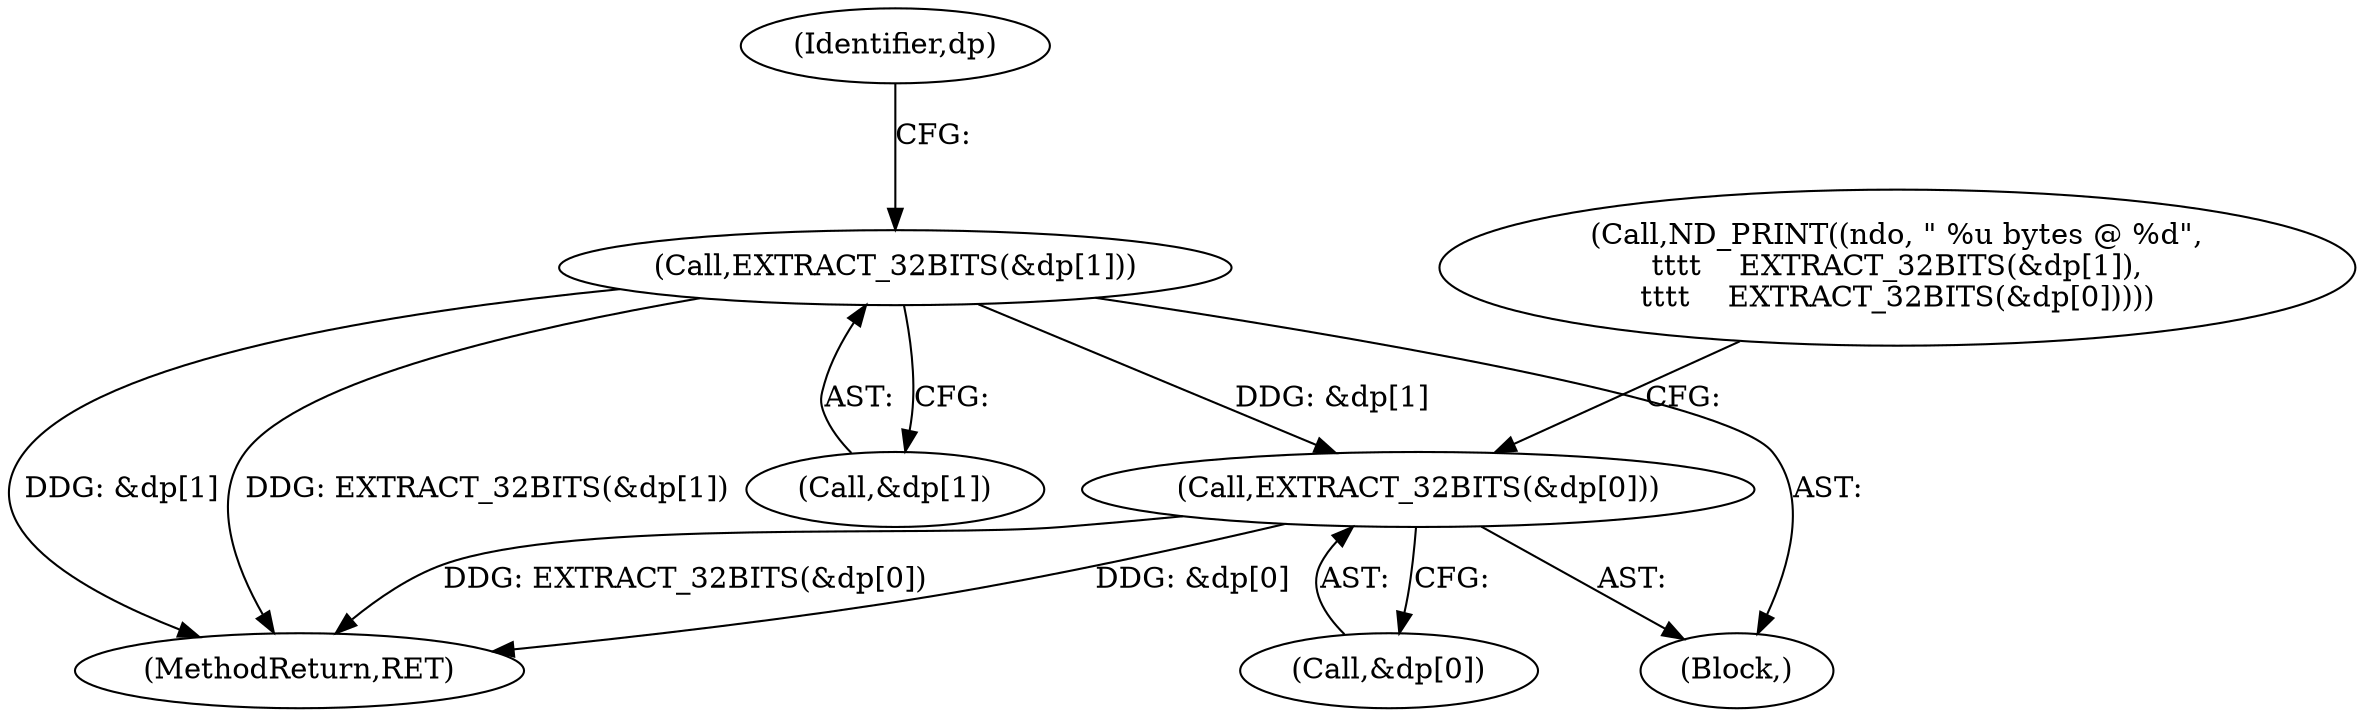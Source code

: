 digraph "0_tcpdump_19d25dd8781620cd41bf178a5e2e27fc1cf242d0_0@array" {
"1000788" [label="(Call,EXTRACT_32BITS(&dp[0]))"];
"1000783" [label="(Call,EXTRACT_32BITS(&dp[1]))"];
"1000886" [label="(MethodReturn,RET)"];
"1000784" [label="(Call,&dp[1])"];
"1000791" [label="(Identifier,dp)"];
"1000777" [label="(Call,ND_PRINT((ndo, \" %u bytes @ %d\",\n\t\t\t\t    EXTRACT_32BITS(&dp[1]),\n\t\t\t\t    EXTRACT_32BITS(&dp[0]))))"];
"1000782" [label="(Block,)"];
"1000783" [label="(Call,EXTRACT_32BITS(&dp[1]))"];
"1000788" [label="(Call,EXTRACT_32BITS(&dp[0]))"];
"1000789" [label="(Call,&dp[0])"];
"1000788" -> "1000782"  [label="AST: "];
"1000788" -> "1000789"  [label="CFG: "];
"1000789" -> "1000788"  [label="AST: "];
"1000777" -> "1000788"  [label="CFG: "];
"1000788" -> "1000886"  [label="DDG: &dp[0]"];
"1000788" -> "1000886"  [label="DDG: EXTRACT_32BITS(&dp[0])"];
"1000783" -> "1000788"  [label="DDG: &dp[1]"];
"1000783" -> "1000782"  [label="AST: "];
"1000783" -> "1000784"  [label="CFG: "];
"1000784" -> "1000783"  [label="AST: "];
"1000791" -> "1000783"  [label="CFG: "];
"1000783" -> "1000886"  [label="DDG: EXTRACT_32BITS(&dp[1])"];
"1000783" -> "1000886"  [label="DDG: &dp[1]"];
}
